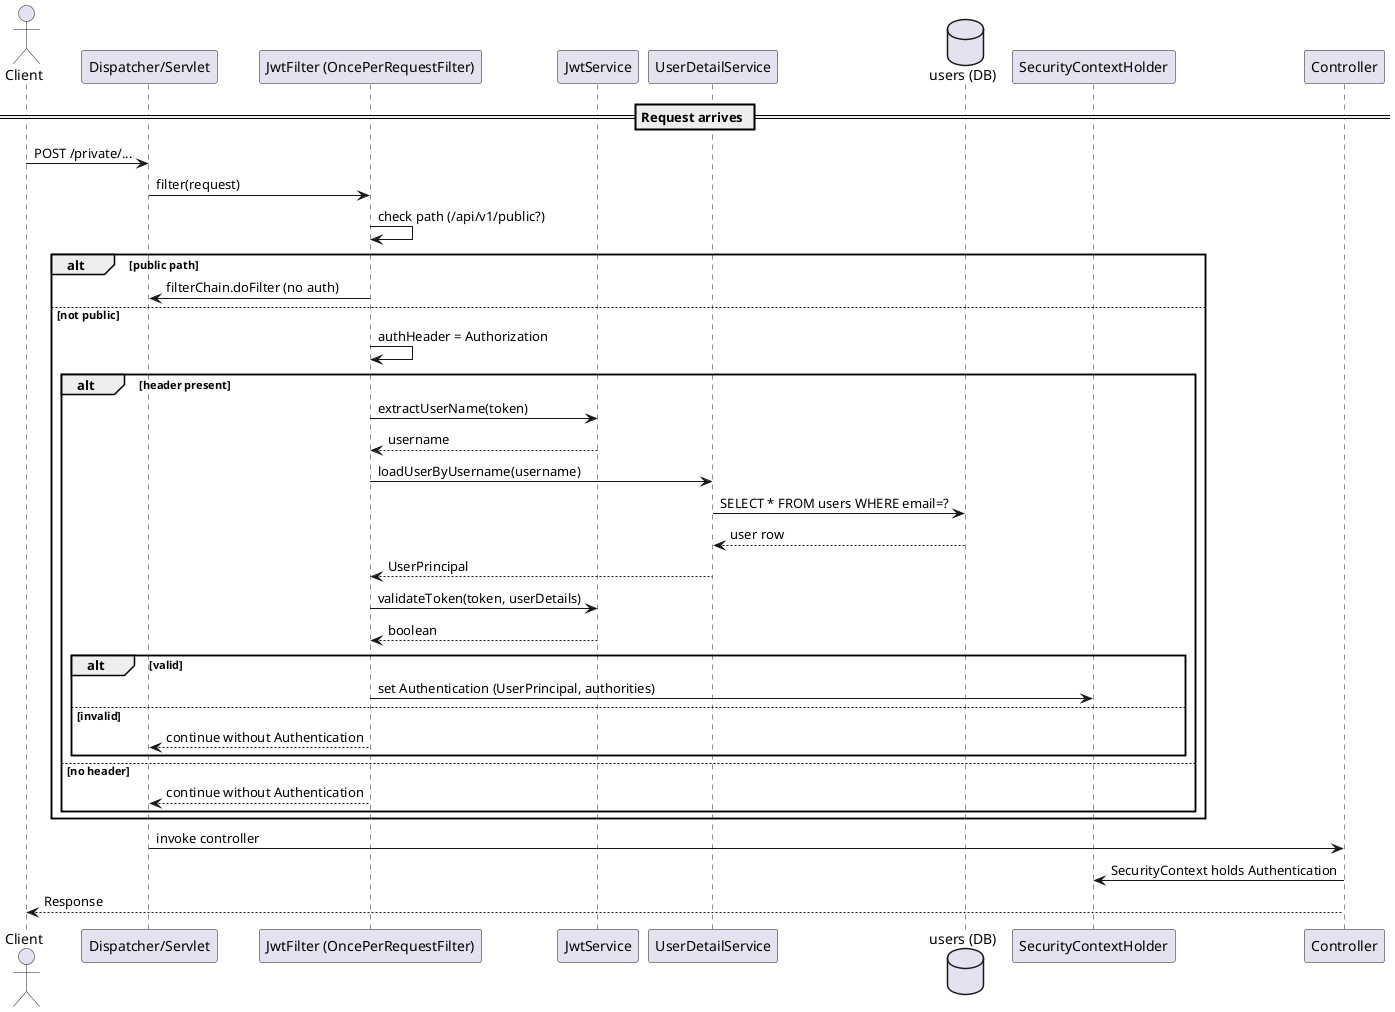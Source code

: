 @startuml
actor Client
participant "Dispatcher/Servlet" as Servlet
participant "JwtFilter (OncePerRequestFilter)" as JwtFilter
participant "JwtService" as JwtService
participant "UserDetailService" as UserDetailService
database "users (DB)" as DB
participant "SecurityContextHolder" as SecurityContext
participant "Controller" as Controller
== Request arrives ==
Client -> Servlet: POST /private/...
Servlet -> JwtFilter: filter(request)
JwtFilter -> JwtFilter: check path (/api/v1/public?)
alt public path
    JwtFilter -> Servlet: filterChain.doFilter (no auth)
else not public
    JwtFilter -> JwtFilter: authHeader = Authorization
    alt header present
        JwtFilter -> JwtService: extractUserName(token)
        JwtService --> JwtFilter: username
        JwtFilter -> UserDetailService: loadUserByUsername(username)
        UserDetailService -> DB: SELECT * FROM users WHERE email=?
        DB --> UserDetailService: user row
        UserDetailService --> JwtFilter: UserPrincipal
        JwtFilter -> JwtService: validateToken(token, userDetails)
        JwtService --> JwtFilter: boolean
        alt valid
            JwtFilter -> SecurityContext: set Authentication (UserPrincipal, authorities)
        else invalid
            JwtFilter --> Servlet: continue without Authentication
        end
    else no header
        JwtFilter --> Servlet: continue without Authentication
    end
end
Servlet -> Controller: invoke controller
Controller -> SecurityContext: SecurityContext holds Authentication
Controller --> Client: Response
@enduml